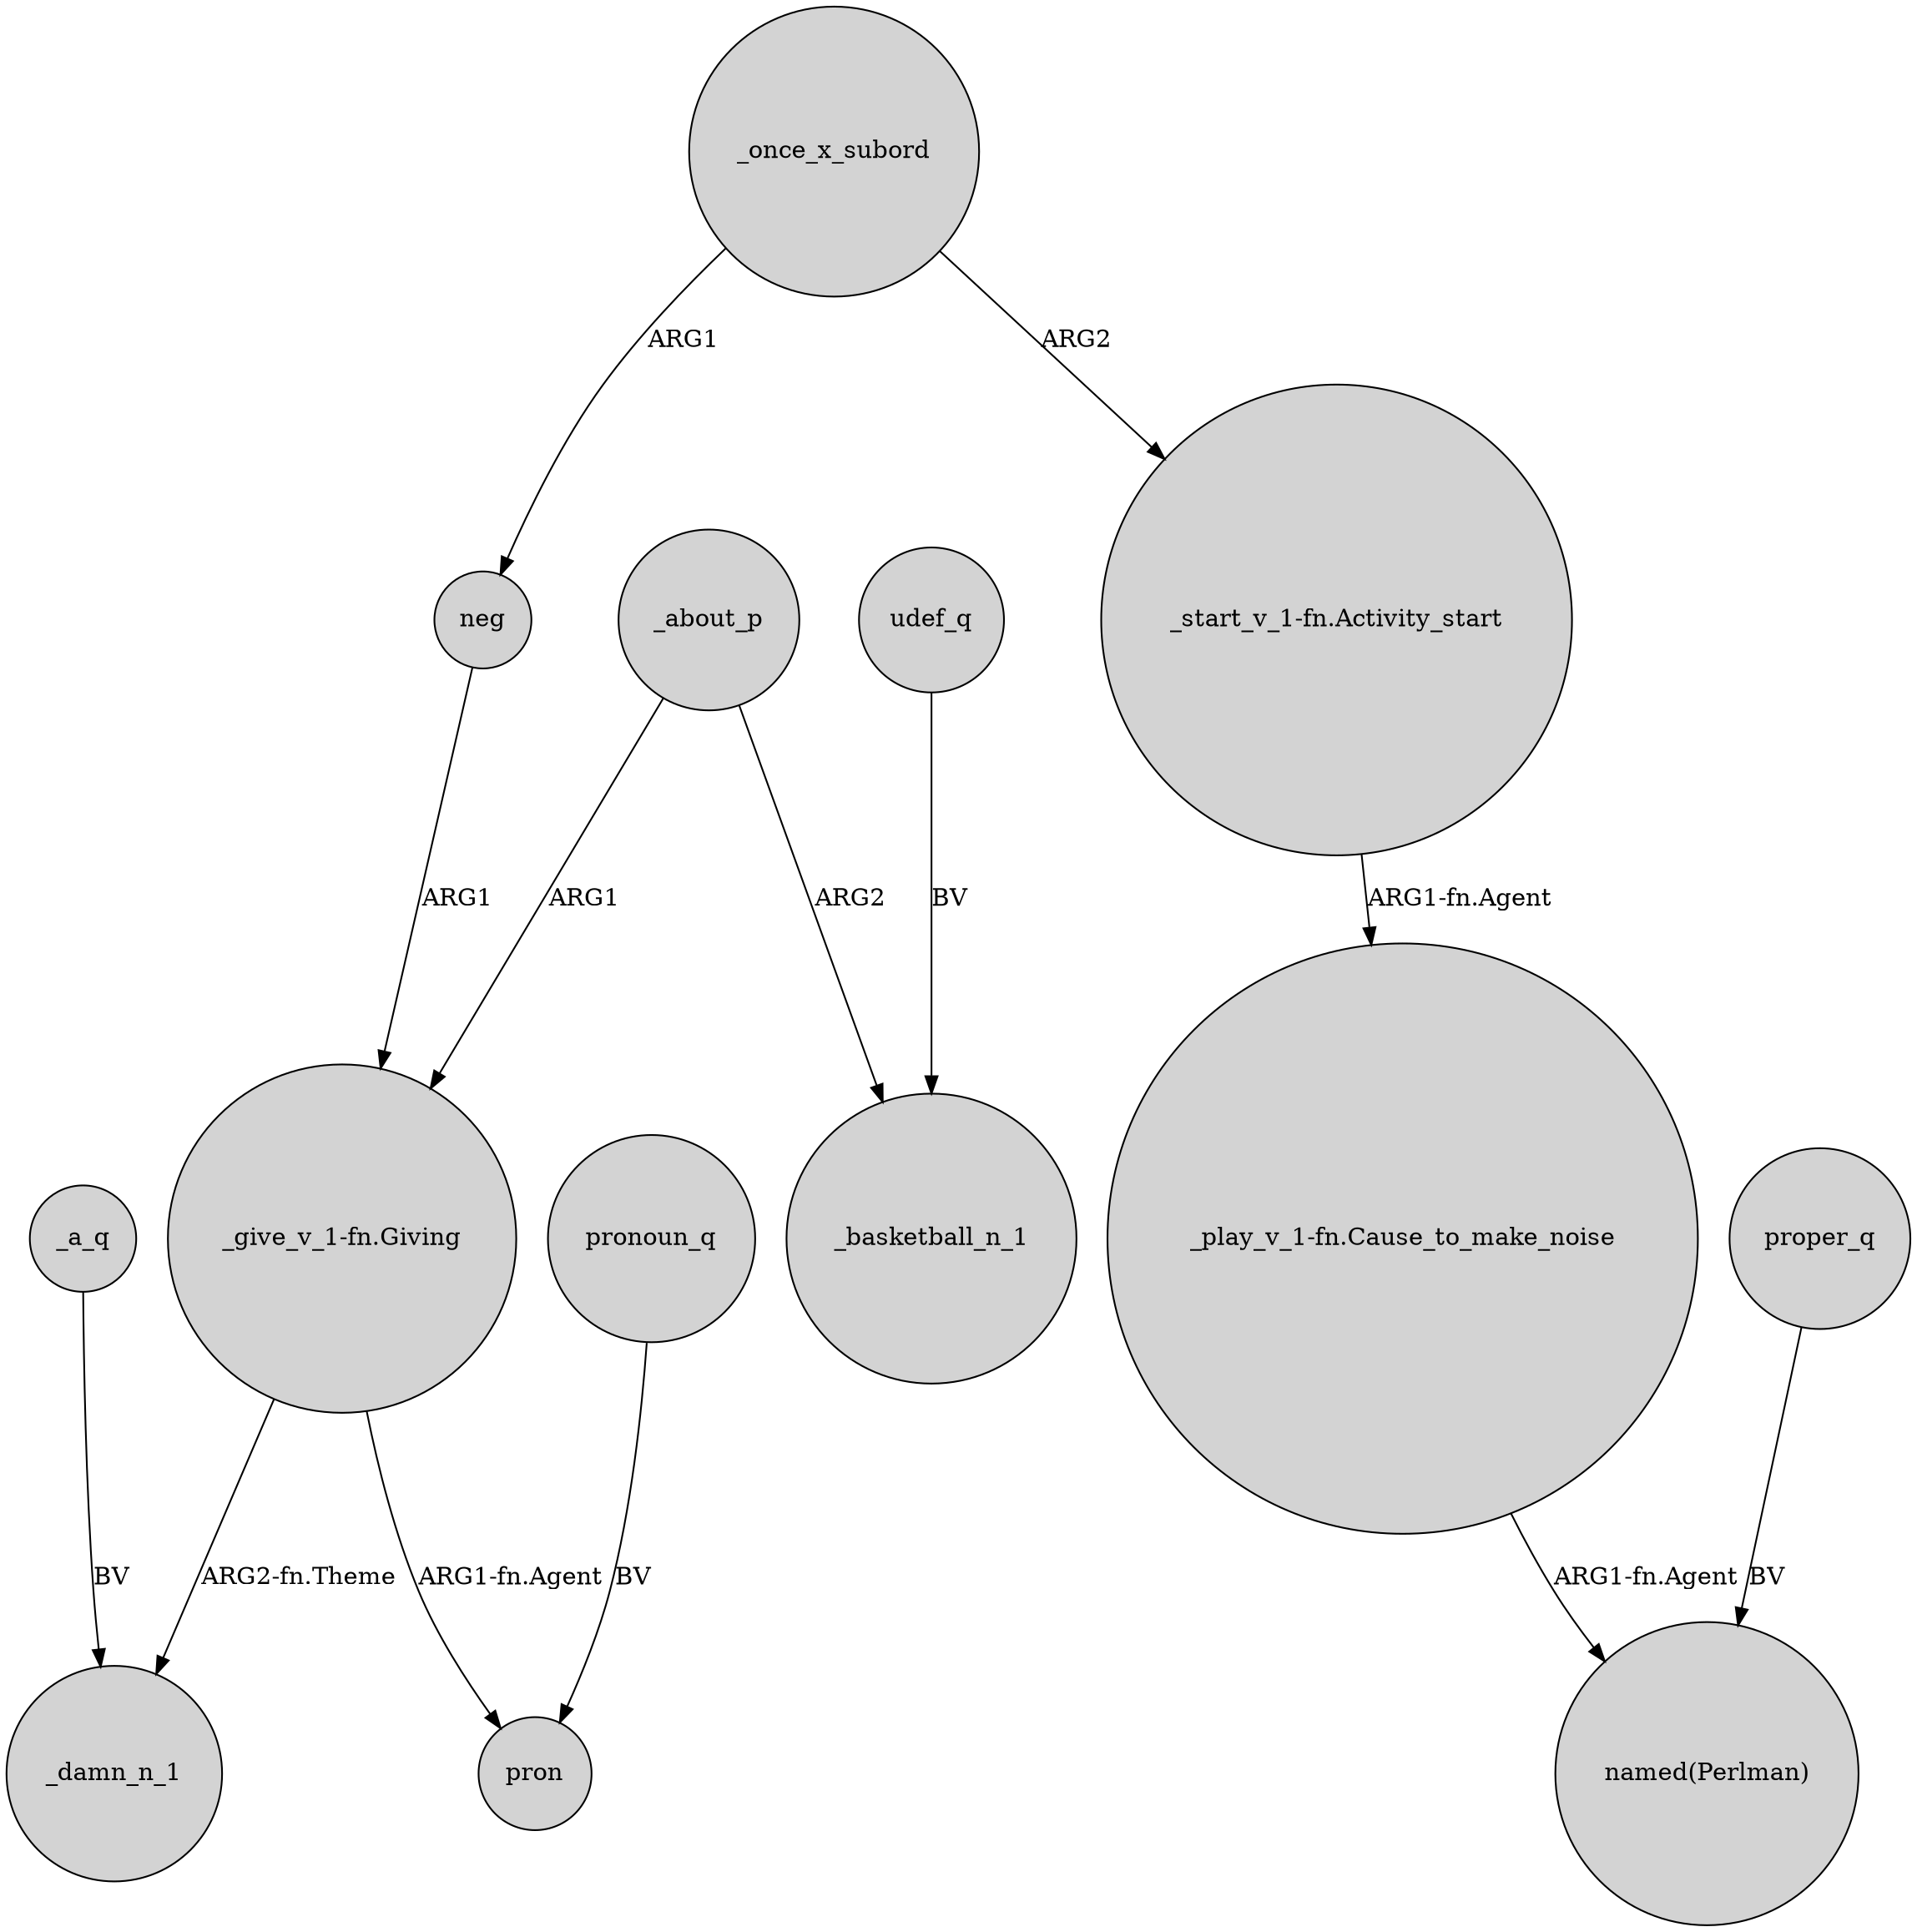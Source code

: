 digraph {
	node [shape=circle style=filled]
	_once_x_subord -> neg [label=ARG1]
	_once_x_subord -> "_start_v_1-fn.Activity_start" [label=ARG2]
	"_play_v_1-fn.Cause_to_make_noise" -> "named(Perlman)" [label="ARG1-fn.Agent"]
	_about_p -> "_give_v_1-fn.Giving" [label=ARG1]
	_about_p -> _basketball_n_1 [label=ARG2]
	neg -> "_give_v_1-fn.Giving" [label=ARG1]
	pronoun_q -> pron [label=BV]
	proper_q -> "named(Perlman)" [label=BV]
	_a_q -> _damn_n_1 [label=BV]
	"_give_v_1-fn.Giving" -> pron [label="ARG1-fn.Agent"]
	udef_q -> _basketball_n_1 [label=BV]
	"_give_v_1-fn.Giving" -> _damn_n_1 [label="ARG2-fn.Theme"]
	"_start_v_1-fn.Activity_start" -> "_play_v_1-fn.Cause_to_make_noise" [label="ARG1-fn.Agent"]
}
